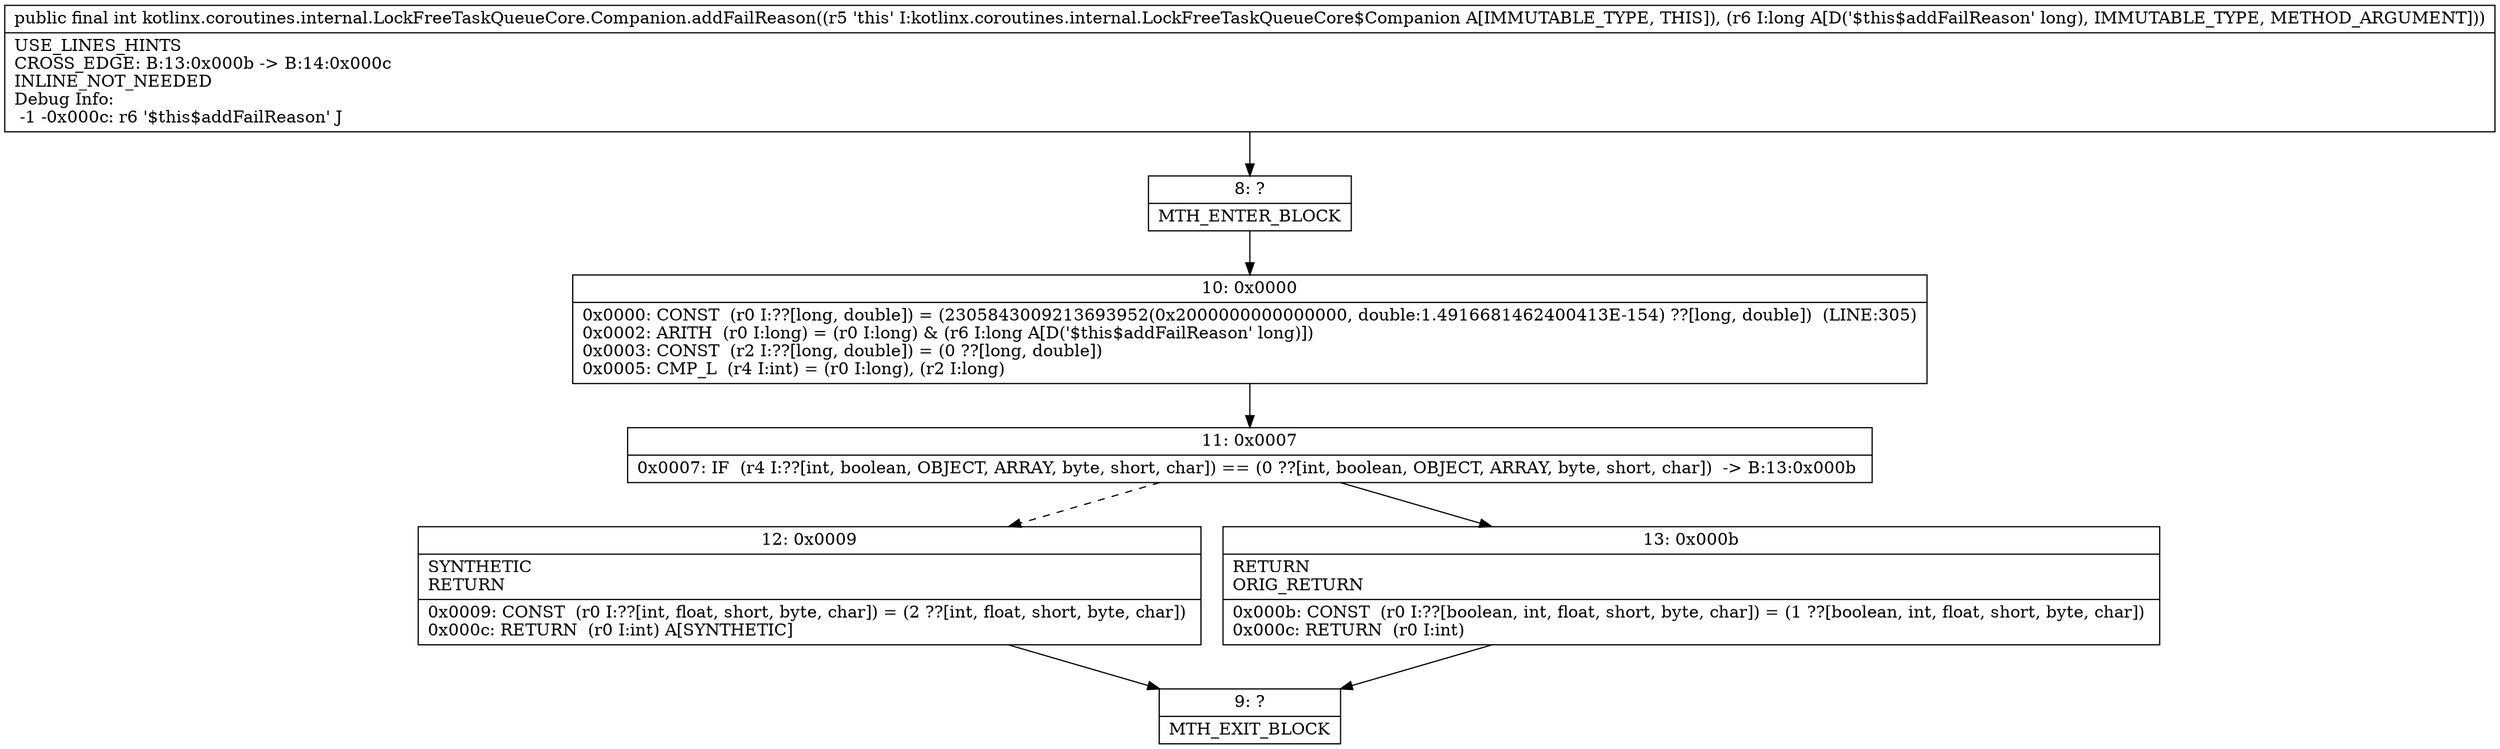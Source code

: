 digraph "CFG forkotlinx.coroutines.internal.LockFreeTaskQueueCore.Companion.addFailReason(J)I" {
Node_8 [shape=record,label="{8\:\ ?|MTH_ENTER_BLOCK\l}"];
Node_10 [shape=record,label="{10\:\ 0x0000|0x0000: CONST  (r0 I:??[long, double]) = (2305843009213693952(0x2000000000000000, double:1.4916681462400413E\-154) ??[long, double])  (LINE:305)\l0x0002: ARITH  (r0 I:long) = (r0 I:long) & (r6 I:long A[D('$this$addFailReason' long)]) \l0x0003: CONST  (r2 I:??[long, double]) = (0 ??[long, double]) \l0x0005: CMP_L  (r4 I:int) = (r0 I:long), (r2 I:long) \l}"];
Node_11 [shape=record,label="{11\:\ 0x0007|0x0007: IF  (r4 I:??[int, boolean, OBJECT, ARRAY, byte, short, char]) == (0 ??[int, boolean, OBJECT, ARRAY, byte, short, char])  \-\> B:13:0x000b \l}"];
Node_12 [shape=record,label="{12\:\ 0x0009|SYNTHETIC\lRETURN\l|0x0009: CONST  (r0 I:??[int, float, short, byte, char]) = (2 ??[int, float, short, byte, char]) \l0x000c: RETURN  (r0 I:int) A[SYNTHETIC]\l}"];
Node_9 [shape=record,label="{9\:\ ?|MTH_EXIT_BLOCK\l}"];
Node_13 [shape=record,label="{13\:\ 0x000b|RETURN\lORIG_RETURN\l|0x000b: CONST  (r0 I:??[boolean, int, float, short, byte, char]) = (1 ??[boolean, int, float, short, byte, char]) \l0x000c: RETURN  (r0 I:int) \l}"];
MethodNode[shape=record,label="{public final int kotlinx.coroutines.internal.LockFreeTaskQueueCore.Companion.addFailReason((r5 'this' I:kotlinx.coroutines.internal.LockFreeTaskQueueCore$Companion A[IMMUTABLE_TYPE, THIS]), (r6 I:long A[D('$this$addFailReason' long), IMMUTABLE_TYPE, METHOD_ARGUMENT]))  | USE_LINES_HINTS\lCROSS_EDGE: B:13:0x000b \-\> B:14:0x000c\lINLINE_NOT_NEEDED\lDebug Info:\l  \-1 \-0x000c: r6 '$this$addFailReason' J\l}"];
MethodNode -> Node_8;Node_8 -> Node_10;
Node_10 -> Node_11;
Node_11 -> Node_12[style=dashed];
Node_11 -> Node_13;
Node_12 -> Node_9;
Node_13 -> Node_9;
}

